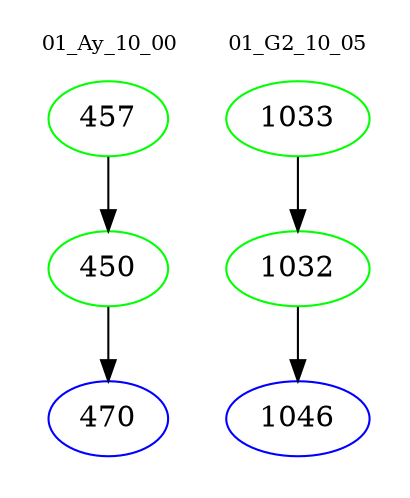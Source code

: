 digraph{
subgraph cluster_0 {
color = white
label = "01_Ay_10_00";
fontsize=10;
T0_457 [label="457", color="green"]
T0_457 -> T0_450 [color="black"]
T0_450 [label="450", color="green"]
T0_450 -> T0_470 [color="black"]
T0_470 [label="470", color="blue"]
}
subgraph cluster_1 {
color = white
label = "01_G2_10_05";
fontsize=10;
T1_1033 [label="1033", color="green"]
T1_1033 -> T1_1032 [color="black"]
T1_1032 [label="1032", color="green"]
T1_1032 -> T1_1046 [color="black"]
T1_1046 [label="1046", color="blue"]
}
}
